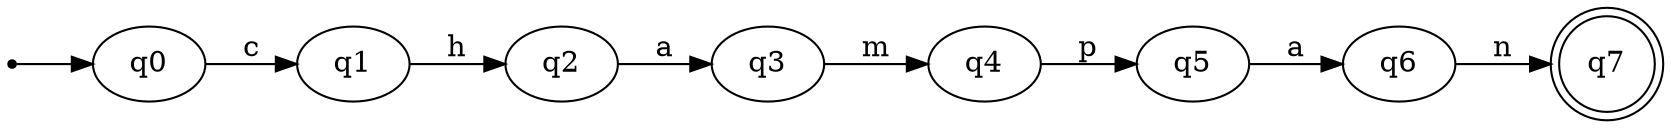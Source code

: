 digraph{
    rankdir=LR;
    inic[shape=point];

    inic->q0;

    q0->q1 [label="c"];
    q1->q2 [label="h"];
    q2->q3 [label="a"];
    q3->q4 [label="m"];
    q4->q5 [label="p"];
    q5->q6 [label="a"];
    q6->q7 [label="n"];

    q7[shape=doublecircle];
}
